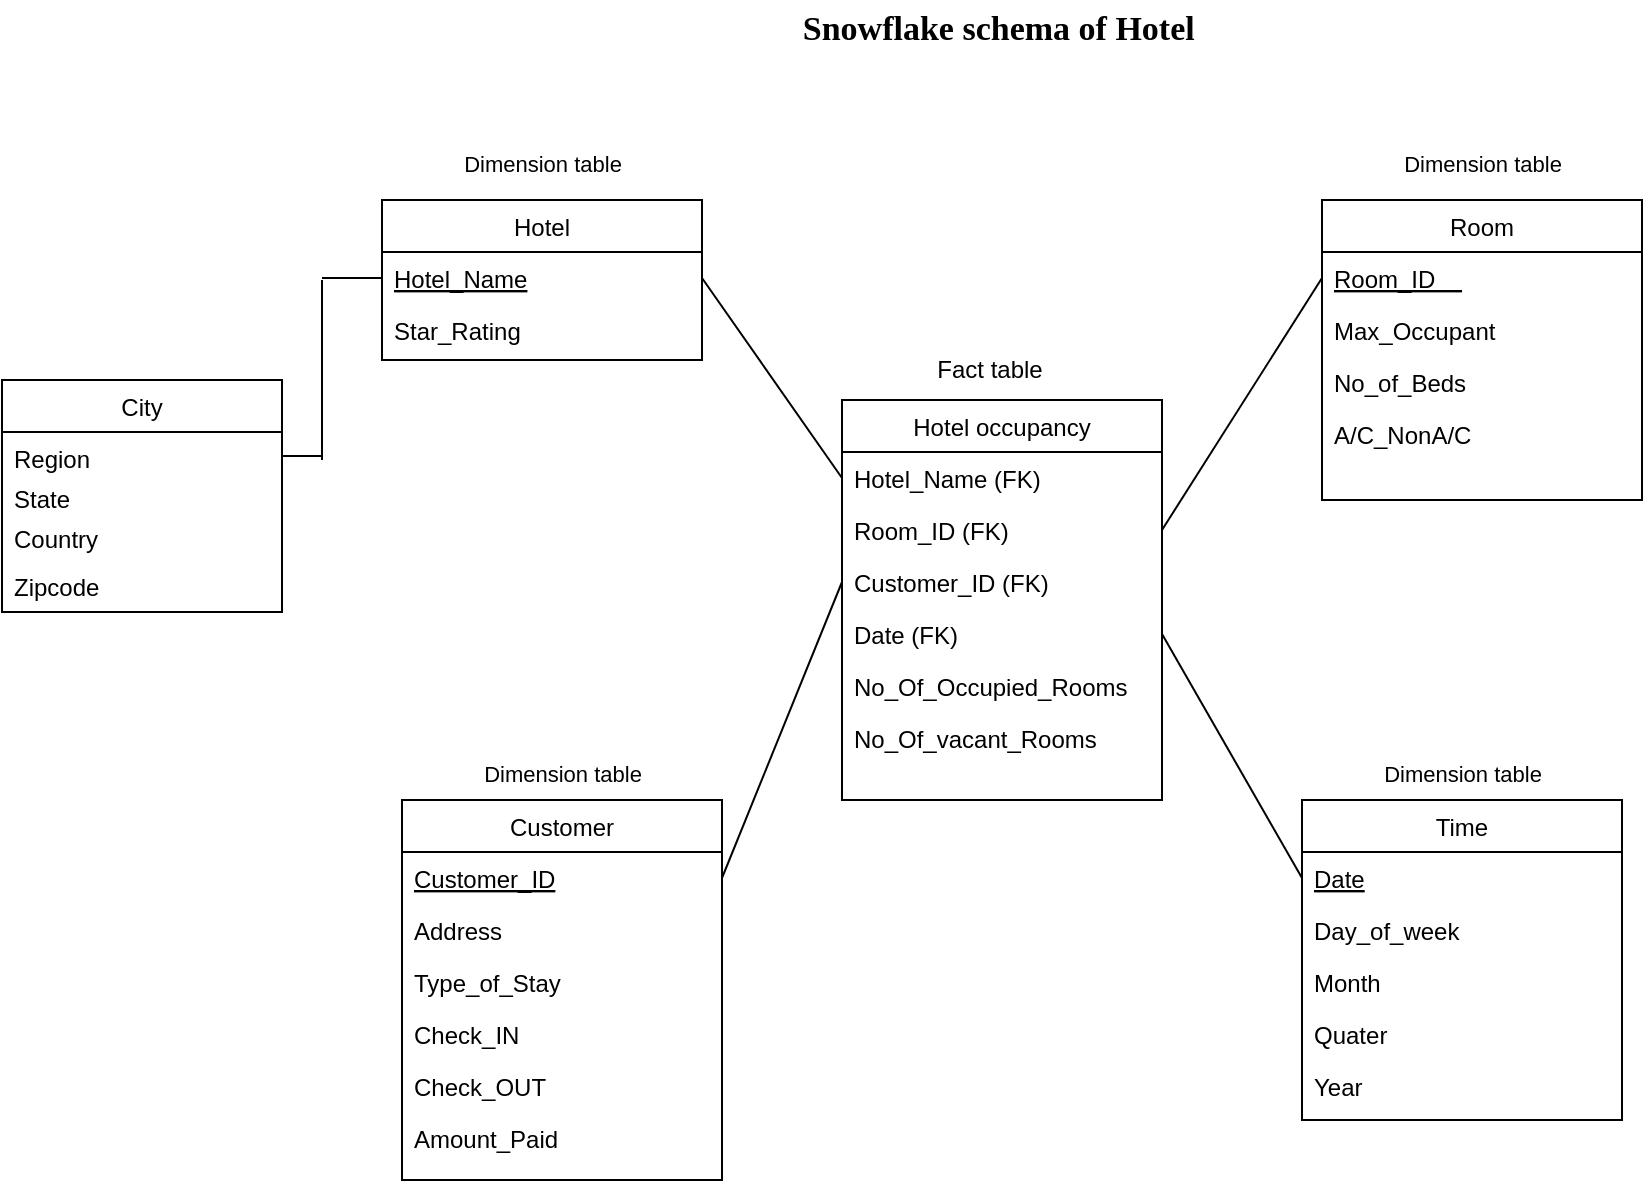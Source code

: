 <mxfile version="16.3.0" type="device"><diagram id="2nwldu-af4PO2X8lQbRu" name="Page-1"><mxGraphModel dx="1865" dy="579" grid="1" gridSize="10" guides="1" tooltips="1" connect="1" arrows="1" fold="1" page="1" pageScale="1" pageWidth="827" pageHeight="1169" math="0" shadow="0"><root><mxCell id="0"/><mxCell id="1" parent="0"/><mxCell id="zzl20Aj8tjSPDdLmc-mu-1" value="Hotel" style="swimlane;fontStyle=0;align=center;verticalAlign=top;childLayout=stackLayout;horizontal=1;startSize=26;horizontalStack=0;resizeParent=1;resizeLast=0;collapsible=1;marginBottom=0;rounded=0;shadow=0;strokeWidth=1;" vertex="1" parent="1"><mxGeometry x="110" y="140" width="160" height="80" as="geometry"><mxRectangle x="230" y="140" width="160" height="26" as="alternateBounds"/></mxGeometry></mxCell><mxCell id="zzl20Aj8tjSPDdLmc-mu-2" value="Hotel_Name" style="text;align=left;verticalAlign=top;spacingLeft=4;spacingRight=4;overflow=hidden;rotatable=0;points=[[0,0.5],[1,0.5]];portConstraint=eastwest;fontStyle=4" vertex="1" parent="zzl20Aj8tjSPDdLmc-mu-1"><mxGeometry y="26" width="160" height="26" as="geometry"/></mxCell><mxCell id="zzl20Aj8tjSPDdLmc-mu-3" value="Star_Rating" style="text;align=left;verticalAlign=top;spacingLeft=4;spacingRight=4;overflow=hidden;rotatable=0;points=[[0,0.5],[1,0.5]];portConstraint=eastwest;rounded=0;shadow=0;html=0;" vertex="1" parent="zzl20Aj8tjSPDdLmc-mu-1"><mxGeometry y="52" width="160" height="26" as="geometry"/></mxCell><mxCell id="zzl20Aj8tjSPDdLmc-mu-7" value="Customer" style="swimlane;fontStyle=0;align=center;verticalAlign=top;childLayout=stackLayout;horizontal=1;startSize=26;horizontalStack=0;resizeParent=1;resizeLast=0;collapsible=1;marginBottom=0;rounded=0;shadow=0;strokeWidth=1;" vertex="1" parent="1"><mxGeometry x="120" y="440" width="160" height="190" as="geometry"><mxRectangle x="130" y="380" width="160" height="26" as="alternateBounds"/></mxGeometry></mxCell><mxCell id="zzl20Aj8tjSPDdLmc-mu-8" value="Customer_ID" style="text;align=left;verticalAlign=top;spacingLeft=4;spacingRight=4;overflow=hidden;rotatable=0;points=[[0,0.5],[1,0.5]];portConstraint=eastwest;fontStyle=4" vertex="1" parent="zzl20Aj8tjSPDdLmc-mu-7"><mxGeometry y="26" width="160" height="26" as="geometry"/></mxCell><mxCell id="zzl20Aj8tjSPDdLmc-mu-9" value="Address" style="text;align=left;verticalAlign=top;spacingLeft=4;spacingRight=4;overflow=hidden;rotatable=0;points=[[0,0.5],[1,0.5]];portConstraint=eastwest;rounded=0;shadow=0;html=0;" vertex="1" parent="zzl20Aj8tjSPDdLmc-mu-7"><mxGeometry y="52" width="160" height="26" as="geometry"/></mxCell><mxCell id="zzl20Aj8tjSPDdLmc-mu-10" value="Type_of_Stay" style="text;align=left;verticalAlign=top;spacingLeft=4;spacingRight=4;overflow=hidden;rotatable=0;points=[[0,0.5],[1,0.5]];portConstraint=eastwest;fontStyle=0" vertex="1" parent="zzl20Aj8tjSPDdLmc-mu-7"><mxGeometry y="78" width="160" height="26" as="geometry"/></mxCell><mxCell id="zzl20Aj8tjSPDdLmc-mu-11" value="Check_IN" style="text;align=left;verticalAlign=top;spacingLeft=4;spacingRight=4;overflow=hidden;rotatable=0;points=[[0,0.5],[1,0.5]];portConstraint=eastwest;" vertex="1" parent="zzl20Aj8tjSPDdLmc-mu-7"><mxGeometry y="104" width="160" height="26" as="geometry"/></mxCell><mxCell id="zzl20Aj8tjSPDdLmc-mu-12" value="Check_OUT" style="text;align=left;verticalAlign=top;spacingLeft=4;spacingRight=4;overflow=hidden;rotatable=0;points=[[0,0.5],[1,0.5]];portConstraint=eastwest;" vertex="1" parent="zzl20Aj8tjSPDdLmc-mu-7"><mxGeometry y="130" width="160" height="26" as="geometry"/></mxCell><mxCell id="zzl20Aj8tjSPDdLmc-mu-13" value="Amount_Paid" style="text;align=left;verticalAlign=top;spacingLeft=4;spacingRight=4;overflow=hidden;rotatable=0;points=[[0,0.5],[1,0.5]];portConstraint=eastwest;" vertex="1" parent="zzl20Aj8tjSPDdLmc-mu-7"><mxGeometry y="156" width="160" height="26" as="geometry"/></mxCell><mxCell id="zzl20Aj8tjSPDdLmc-mu-14" value="Time" style="swimlane;fontStyle=0;align=center;verticalAlign=top;childLayout=stackLayout;horizontal=1;startSize=26;horizontalStack=0;resizeParent=1;resizeLast=0;collapsible=1;marginBottom=0;rounded=0;shadow=0;strokeWidth=1;" vertex="1" parent="1"><mxGeometry x="570" y="440" width="160" height="160" as="geometry"><mxRectangle x="340" y="380" width="170" height="26" as="alternateBounds"/></mxGeometry></mxCell><mxCell id="zzl20Aj8tjSPDdLmc-mu-15" value="Date" style="text;align=left;verticalAlign=top;spacingLeft=4;spacingRight=4;overflow=hidden;rotatable=0;points=[[0,0.5],[1,0.5]];portConstraint=eastwest;fontStyle=4" vertex="1" parent="zzl20Aj8tjSPDdLmc-mu-14"><mxGeometry y="26" width="160" height="26" as="geometry"/></mxCell><mxCell id="zzl20Aj8tjSPDdLmc-mu-16" value="Day_of_week" style="text;align=left;verticalAlign=top;spacingLeft=4;spacingRight=4;overflow=hidden;rotatable=0;points=[[0,0.5],[1,0.5]];portConstraint=eastwest;" vertex="1" parent="zzl20Aj8tjSPDdLmc-mu-14"><mxGeometry y="52" width="160" height="26" as="geometry"/></mxCell><mxCell id="zzl20Aj8tjSPDdLmc-mu-17" value="Month" style="text;align=left;verticalAlign=top;spacingLeft=4;spacingRight=4;overflow=hidden;rotatable=0;points=[[0,0.5],[1,0.5]];portConstraint=eastwest;" vertex="1" parent="zzl20Aj8tjSPDdLmc-mu-14"><mxGeometry y="78" width="160" height="26" as="geometry"/></mxCell><mxCell id="zzl20Aj8tjSPDdLmc-mu-18" value="Quater" style="text;align=left;verticalAlign=top;spacingLeft=4;spacingRight=4;overflow=hidden;rotatable=0;points=[[0,0.5],[1,0.5]];portConstraint=eastwest;" vertex="1" parent="zzl20Aj8tjSPDdLmc-mu-14"><mxGeometry y="104" width="160" height="26" as="geometry"/></mxCell><mxCell id="zzl20Aj8tjSPDdLmc-mu-19" value="Year" style="text;align=left;verticalAlign=top;spacingLeft=4;spacingRight=4;overflow=hidden;rotatable=0;points=[[0,0.5],[1,0.5]];portConstraint=eastwest;" vertex="1" parent="zzl20Aj8tjSPDdLmc-mu-14"><mxGeometry y="130" width="160" height="26" as="geometry"/></mxCell><mxCell id="zzl20Aj8tjSPDdLmc-mu-20" value="Room" style="swimlane;fontStyle=0;align=center;verticalAlign=top;childLayout=stackLayout;horizontal=1;startSize=26;horizontalStack=0;resizeParent=1;resizeLast=0;collapsible=1;marginBottom=0;rounded=0;shadow=0;strokeWidth=1;" vertex="1" parent="1"><mxGeometry x="580" y="140" width="160" height="150" as="geometry"><mxRectangle x="550" y="140" width="160" height="26" as="alternateBounds"/></mxGeometry></mxCell><mxCell id="zzl20Aj8tjSPDdLmc-mu-21" value="Room_ID    " style="text;align=left;verticalAlign=top;spacingLeft=4;spacingRight=4;overflow=hidden;rotatable=0;points=[[0,0.5],[1,0.5]];portConstraint=eastwest;fontStyle=4" vertex="1" parent="zzl20Aj8tjSPDdLmc-mu-20"><mxGeometry y="26" width="160" height="26" as="geometry"/></mxCell><mxCell id="zzl20Aj8tjSPDdLmc-mu-22" value="Max_Occupant" style="text;align=left;verticalAlign=top;spacingLeft=4;spacingRight=4;overflow=hidden;rotatable=0;points=[[0,0.5],[1,0.5]];portConstraint=eastwest;rounded=0;shadow=0;html=0;" vertex="1" parent="zzl20Aj8tjSPDdLmc-mu-20"><mxGeometry y="52" width="160" height="26" as="geometry"/></mxCell><mxCell id="zzl20Aj8tjSPDdLmc-mu-23" value="No_of_Beds" style="text;align=left;verticalAlign=top;spacingLeft=4;spacingRight=4;overflow=hidden;rotatable=0;points=[[0,0.5],[1,0.5]];portConstraint=eastwest;rounded=0;shadow=0;html=0;" vertex="1" parent="zzl20Aj8tjSPDdLmc-mu-20"><mxGeometry y="78" width="160" height="26" as="geometry"/></mxCell><mxCell id="zzl20Aj8tjSPDdLmc-mu-24" value="A/C_NonA/C" style="text;align=left;verticalAlign=top;spacingLeft=4;spacingRight=4;overflow=hidden;rotatable=0;points=[[0,0.5],[1,0.5]];portConstraint=eastwest;rounded=0;shadow=0;html=0;" vertex="1" parent="zzl20Aj8tjSPDdLmc-mu-20"><mxGeometry y="104" width="160" height="26" as="geometry"/></mxCell><mxCell id="zzl20Aj8tjSPDdLmc-mu-25" value="Hotel occupancy" style="swimlane;fontStyle=0;align=center;verticalAlign=top;childLayout=stackLayout;horizontal=1;startSize=26;horizontalStack=0;resizeParent=1;resizeLast=0;collapsible=1;marginBottom=0;rounded=0;shadow=0;strokeWidth=1;" vertex="1" parent="1"><mxGeometry x="340" y="240" width="160" height="200" as="geometry"><mxRectangle x="550" y="140" width="160" height="26" as="alternateBounds"/></mxGeometry></mxCell><mxCell id="zzl20Aj8tjSPDdLmc-mu-26" value="Hotel_Name (FK)" style="text;align=left;verticalAlign=top;spacingLeft=4;spacingRight=4;overflow=hidden;rotatable=0;points=[[0,0.5],[1,0.5]];portConstraint=eastwest;" vertex="1" parent="zzl20Aj8tjSPDdLmc-mu-25"><mxGeometry y="26" width="160" height="26" as="geometry"/></mxCell><mxCell id="zzl20Aj8tjSPDdLmc-mu-27" value="Room_ID (FK)   " style="text;align=left;verticalAlign=top;spacingLeft=4;spacingRight=4;overflow=hidden;rotatable=0;points=[[0,0.5],[1,0.5]];portConstraint=eastwest;rounded=0;shadow=0;html=0;fontStyle=0" vertex="1" parent="zzl20Aj8tjSPDdLmc-mu-25"><mxGeometry y="52" width="160" height="26" as="geometry"/></mxCell><mxCell id="zzl20Aj8tjSPDdLmc-mu-28" value="Customer_ID (FK)" style="text;align=left;verticalAlign=top;spacingLeft=4;spacingRight=4;overflow=hidden;rotatable=0;points=[[0,0.5],[1,0.5]];portConstraint=eastwest;rounded=0;shadow=0;html=0;fontStyle=0" vertex="1" parent="zzl20Aj8tjSPDdLmc-mu-25"><mxGeometry y="78" width="160" height="26" as="geometry"/></mxCell><mxCell id="zzl20Aj8tjSPDdLmc-mu-29" value="Date (FK)" style="text;align=left;verticalAlign=top;spacingLeft=4;spacingRight=4;overflow=hidden;rotatable=0;points=[[0,0.5],[1,0.5]];portConstraint=eastwest;rounded=0;shadow=0;html=0;fontStyle=0" vertex="1" parent="zzl20Aj8tjSPDdLmc-mu-25"><mxGeometry y="104" width="160" height="26" as="geometry"/></mxCell><mxCell id="zzl20Aj8tjSPDdLmc-mu-30" value="No_Of_Occupied_Rooms" style="text;align=left;verticalAlign=top;spacingLeft=4;spacingRight=4;overflow=hidden;rotatable=0;points=[[0,0.5],[1,0.5]];portConstraint=eastwest;rounded=0;shadow=0;html=0;" vertex="1" parent="zzl20Aj8tjSPDdLmc-mu-25"><mxGeometry y="130" width="160" height="26" as="geometry"/></mxCell><mxCell id="zzl20Aj8tjSPDdLmc-mu-31" value="No_Of_vacant_Rooms" style="text;align=left;verticalAlign=top;spacingLeft=4;spacingRight=4;overflow=hidden;rotatable=0;points=[[0,0.5],[1,0.5]];portConstraint=eastwest;rounded=0;shadow=0;html=0;" vertex="1" parent="zzl20Aj8tjSPDdLmc-mu-25"><mxGeometry y="156" width="160" height="26" as="geometry"/></mxCell><mxCell id="zzl20Aj8tjSPDdLmc-mu-32" value="" style="endArrow=none;html=1;rounded=0;entryX=1;entryY=0.5;entryDx=0;entryDy=0;exitX=0;exitY=0.5;exitDx=0;exitDy=0;" edge="1" parent="1" source="zzl20Aj8tjSPDdLmc-mu-26" target="zzl20Aj8tjSPDdLmc-mu-2"><mxGeometry width="50" height="50" relative="1" as="geometry"><mxPoint x="390" y="340" as="sourcePoint"/><mxPoint x="440" y="290" as="targetPoint"/></mxGeometry></mxCell><mxCell id="zzl20Aj8tjSPDdLmc-mu-33" value="" style="endArrow=none;html=1;rounded=0;exitX=1;exitY=0.5;exitDx=0;exitDy=0;entryX=0;entryY=0.5;entryDx=0;entryDy=0;" edge="1" parent="1" source="zzl20Aj8tjSPDdLmc-mu-8" target="zzl20Aj8tjSPDdLmc-mu-28"><mxGeometry width="50" height="50" relative="1" as="geometry"><mxPoint x="390" y="340" as="sourcePoint"/><mxPoint x="440" y="290" as="targetPoint"/></mxGeometry></mxCell><mxCell id="zzl20Aj8tjSPDdLmc-mu-34" value="" style="endArrow=none;html=1;rounded=0;entryX=0;entryY=0.5;entryDx=0;entryDy=0;exitX=1;exitY=0.5;exitDx=0;exitDy=0;" edge="1" parent="1" source="zzl20Aj8tjSPDdLmc-mu-27" target="zzl20Aj8tjSPDdLmc-mu-21"><mxGeometry width="50" height="50" relative="1" as="geometry"><mxPoint x="390" y="340" as="sourcePoint"/><mxPoint x="440" y="290" as="targetPoint"/></mxGeometry></mxCell><mxCell id="zzl20Aj8tjSPDdLmc-mu-35" value="" style="endArrow=none;html=1;rounded=0;entryX=1;entryY=0.5;entryDx=0;entryDy=0;exitX=0;exitY=0.5;exitDx=0;exitDy=0;" edge="1" parent="1" source="zzl20Aj8tjSPDdLmc-mu-15" target="zzl20Aj8tjSPDdLmc-mu-29"><mxGeometry width="50" height="50" relative="1" as="geometry"><mxPoint x="390" y="340" as="sourcePoint"/><mxPoint x="440" y="290" as="targetPoint"/></mxGeometry></mxCell><mxCell id="zzl20Aj8tjSPDdLmc-mu-36" value="&lt;p style=&quot;font-size: 11px;&quot;&gt;&lt;br style=&quot;font-size: 11px;&quot;&gt;&lt;span style=&quot;font-size: 11px;&quot;&gt;Dimension table&lt;/span&gt;&lt;/p&gt;" style="text;html=1;align=center;verticalAlign=middle;resizable=0;points=[];autosize=1;strokeColor=none;fillColor=none;fontSize=11;" vertex="1" parent="1"><mxGeometry x="155" y="395" width="90" height="50" as="geometry"/></mxCell><mxCell id="zzl20Aj8tjSPDdLmc-mu-37" value="&lt;p style=&quot;font-size: 11px;&quot;&gt;&lt;br style=&quot;font-size: 11px;&quot;&gt;&lt;span style=&quot;font-size: 11px;&quot;&gt;Dimension table&lt;/span&gt;&lt;/p&gt;" style="text;html=1;align=center;verticalAlign=middle;resizable=0;points=[];autosize=1;strokeColor=none;fillColor=none;fontSize=11;" vertex="1" parent="1"><mxGeometry x="605" y="395" width="90" height="50" as="geometry"/></mxCell><mxCell id="zzl20Aj8tjSPDdLmc-mu-38" value="&lt;p style=&quot;font-size: 11px;&quot;&gt;&lt;br style=&quot;font-size: 11px;&quot;&gt;&lt;span style=&quot;font-size: 11px;&quot;&gt;Dimension table&lt;/span&gt;&lt;/p&gt;" style="text;html=1;align=center;verticalAlign=middle;resizable=0;points=[];autosize=1;strokeColor=none;fillColor=none;fontSize=11;" vertex="1" parent="1"><mxGeometry x="145" y="90" width="90" height="50" as="geometry"/></mxCell><mxCell id="zzl20Aj8tjSPDdLmc-mu-39" value="&lt;p style=&quot;font-size: 11px;&quot;&gt;&lt;br style=&quot;font-size: 11px;&quot;&gt;&lt;span style=&quot;font-size: 11px;&quot;&gt;Dimension table&lt;/span&gt;&lt;/p&gt;" style="text;html=1;align=center;verticalAlign=middle;resizable=0;points=[];autosize=1;strokeColor=none;fillColor=none;fontSize=11;rotation=0;" vertex="1" parent="1"><mxGeometry x="615" y="90" width="90" height="50" as="geometry"/></mxCell><mxCell id="zzl20Aj8tjSPDdLmc-mu-40" value="Fact table" style="text;html=1;strokeColor=none;fillColor=none;align=center;verticalAlign=middle;whiteSpace=wrap;rounded=0;" vertex="1" parent="1"><mxGeometry x="384" y="210" width="60" height="30" as="geometry"/></mxCell><mxCell id="zzl20Aj8tjSPDdLmc-mu-41" value="Snowflake schema of Hotel&amp;nbsp;" style="text;html=1;align=center;verticalAlign=middle;resizable=0;points=[];autosize=1;strokeColor=none;fillColor=none;fontSize=17;fontFamily=Verdana;fontStyle=1" vertex="1" parent="1"><mxGeometry x="280" y="40" width="280" height="30" as="geometry"/></mxCell><mxCell id="zzl20Aj8tjSPDdLmc-mu-42" value="City" style="swimlane;fontStyle=0;childLayout=stackLayout;horizontal=1;startSize=26;fillColor=none;horizontalStack=0;resizeParent=1;resizeParentMax=0;resizeLast=0;collapsible=1;marginBottom=0;" vertex="1" parent="1"><mxGeometry x="-80" y="230" width="140" height="116" as="geometry"/></mxCell><mxCell id="zzl20Aj8tjSPDdLmc-mu-46" value="Region" style="text;align=left;verticalAlign=top;spacingLeft=4;spacingRight=4;overflow=hidden;rotatable=0;points=[[0,0.5],[1,0.5]];portConstraint=eastwest;rounded=0;shadow=0;html=0;" vertex="1" parent="zzl20Aj8tjSPDdLmc-mu-42"><mxGeometry y="26" width="140" height="24" as="geometry"/></mxCell><mxCell id="zzl20Aj8tjSPDdLmc-mu-5" value="State" style="text;html=1;align=left;verticalAlign=middle;resizable=0;points=[];autosize=1;strokeColor=none;fillColor=none;spacingLeft=4;" vertex="1" parent="zzl20Aj8tjSPDdLmc-mu-42"><mxGeometry y="50" width="140" height="20" as="geometry"/></mxCell><mxCell id="zzl20Aj8tjSPDdLmc-mu-6" value="Country" style="text;html=1;align=left;verticalAlign=middle;resizable=0;points=[];autosize=1;strokeColor=none;fillColor=none;spacingLeft=4;" vertex="1" parent="zzl20Aj8tjSPDdLmc-mu-42"><mxGeometry y="70" width="140" height="20" as="geometry"/></mxCell><mxCell id="zzl20Aj8tjSPDdLmc-mu-4" value="Zipcode" style="text;align=left;verticalAlign=top;spacingLeft=4;spacingRight=4;overflow=hidden;rotatable=0;points=[[0,0.5],[1,0.5]];portConstraint=eastwest;rounded=0;shadow=0;html=0;" vertex="1" parent="zzl20Aj8tjSPDdLmc-mu-42"><mxGeometry y="90" width="140" height="26" as="geometry"/></mxCell><mxCell id="zzl20Aj8tjSPDdLmc-mu-48" value="" style="endArrow=none;html=1;rounded=0;entryX=0;entryY=0.5;entryDx=0;entryDy=0;" edge="1" parent="1" target="zzl20Aj8tjSPDdLmc-mu-2"><mxGeometry width="50" height="50" relative="1" as="geometry"><mxPoint x="80" y="179" as="sourcePoint"/><mxPoint x="440" y="370" as="targetPoint"/></mxGeometry></mxCell><mxCell id="zzl20Aj8tjSPDdLmc-mu-49" value="" style="endArrow=none;html=1;rounded=0;" edge="1" parent="1"><mxGeometry width="50" height="50" relative="1" as="geometry"><mxPoint x="80" y="270" as="sourcePoint"/><mxPoint x="80" y="180" as="targetPoint"/></mxGeometry></mxCell><mxCell id="zzl20Aj8tjSPDdLmc-mu-50" value="" style="endArrow=none;html=1;rounded=0;entryX=1;entryY=0.5;entryDx=0;entryDy=0;" edge="1" parent="1" target="zzl20Aj8tjSPDdLmc-mu-46"><mxGeometry width="50" height="50" relative="1" as="geometry"><mxPoint x="80" y="268" as="sourcePoint"/><mxPoint x="70" y="270" as="targetPoint"/></mxGeometry></mxCell></root></mxGraphModel></diagram></mxfile>